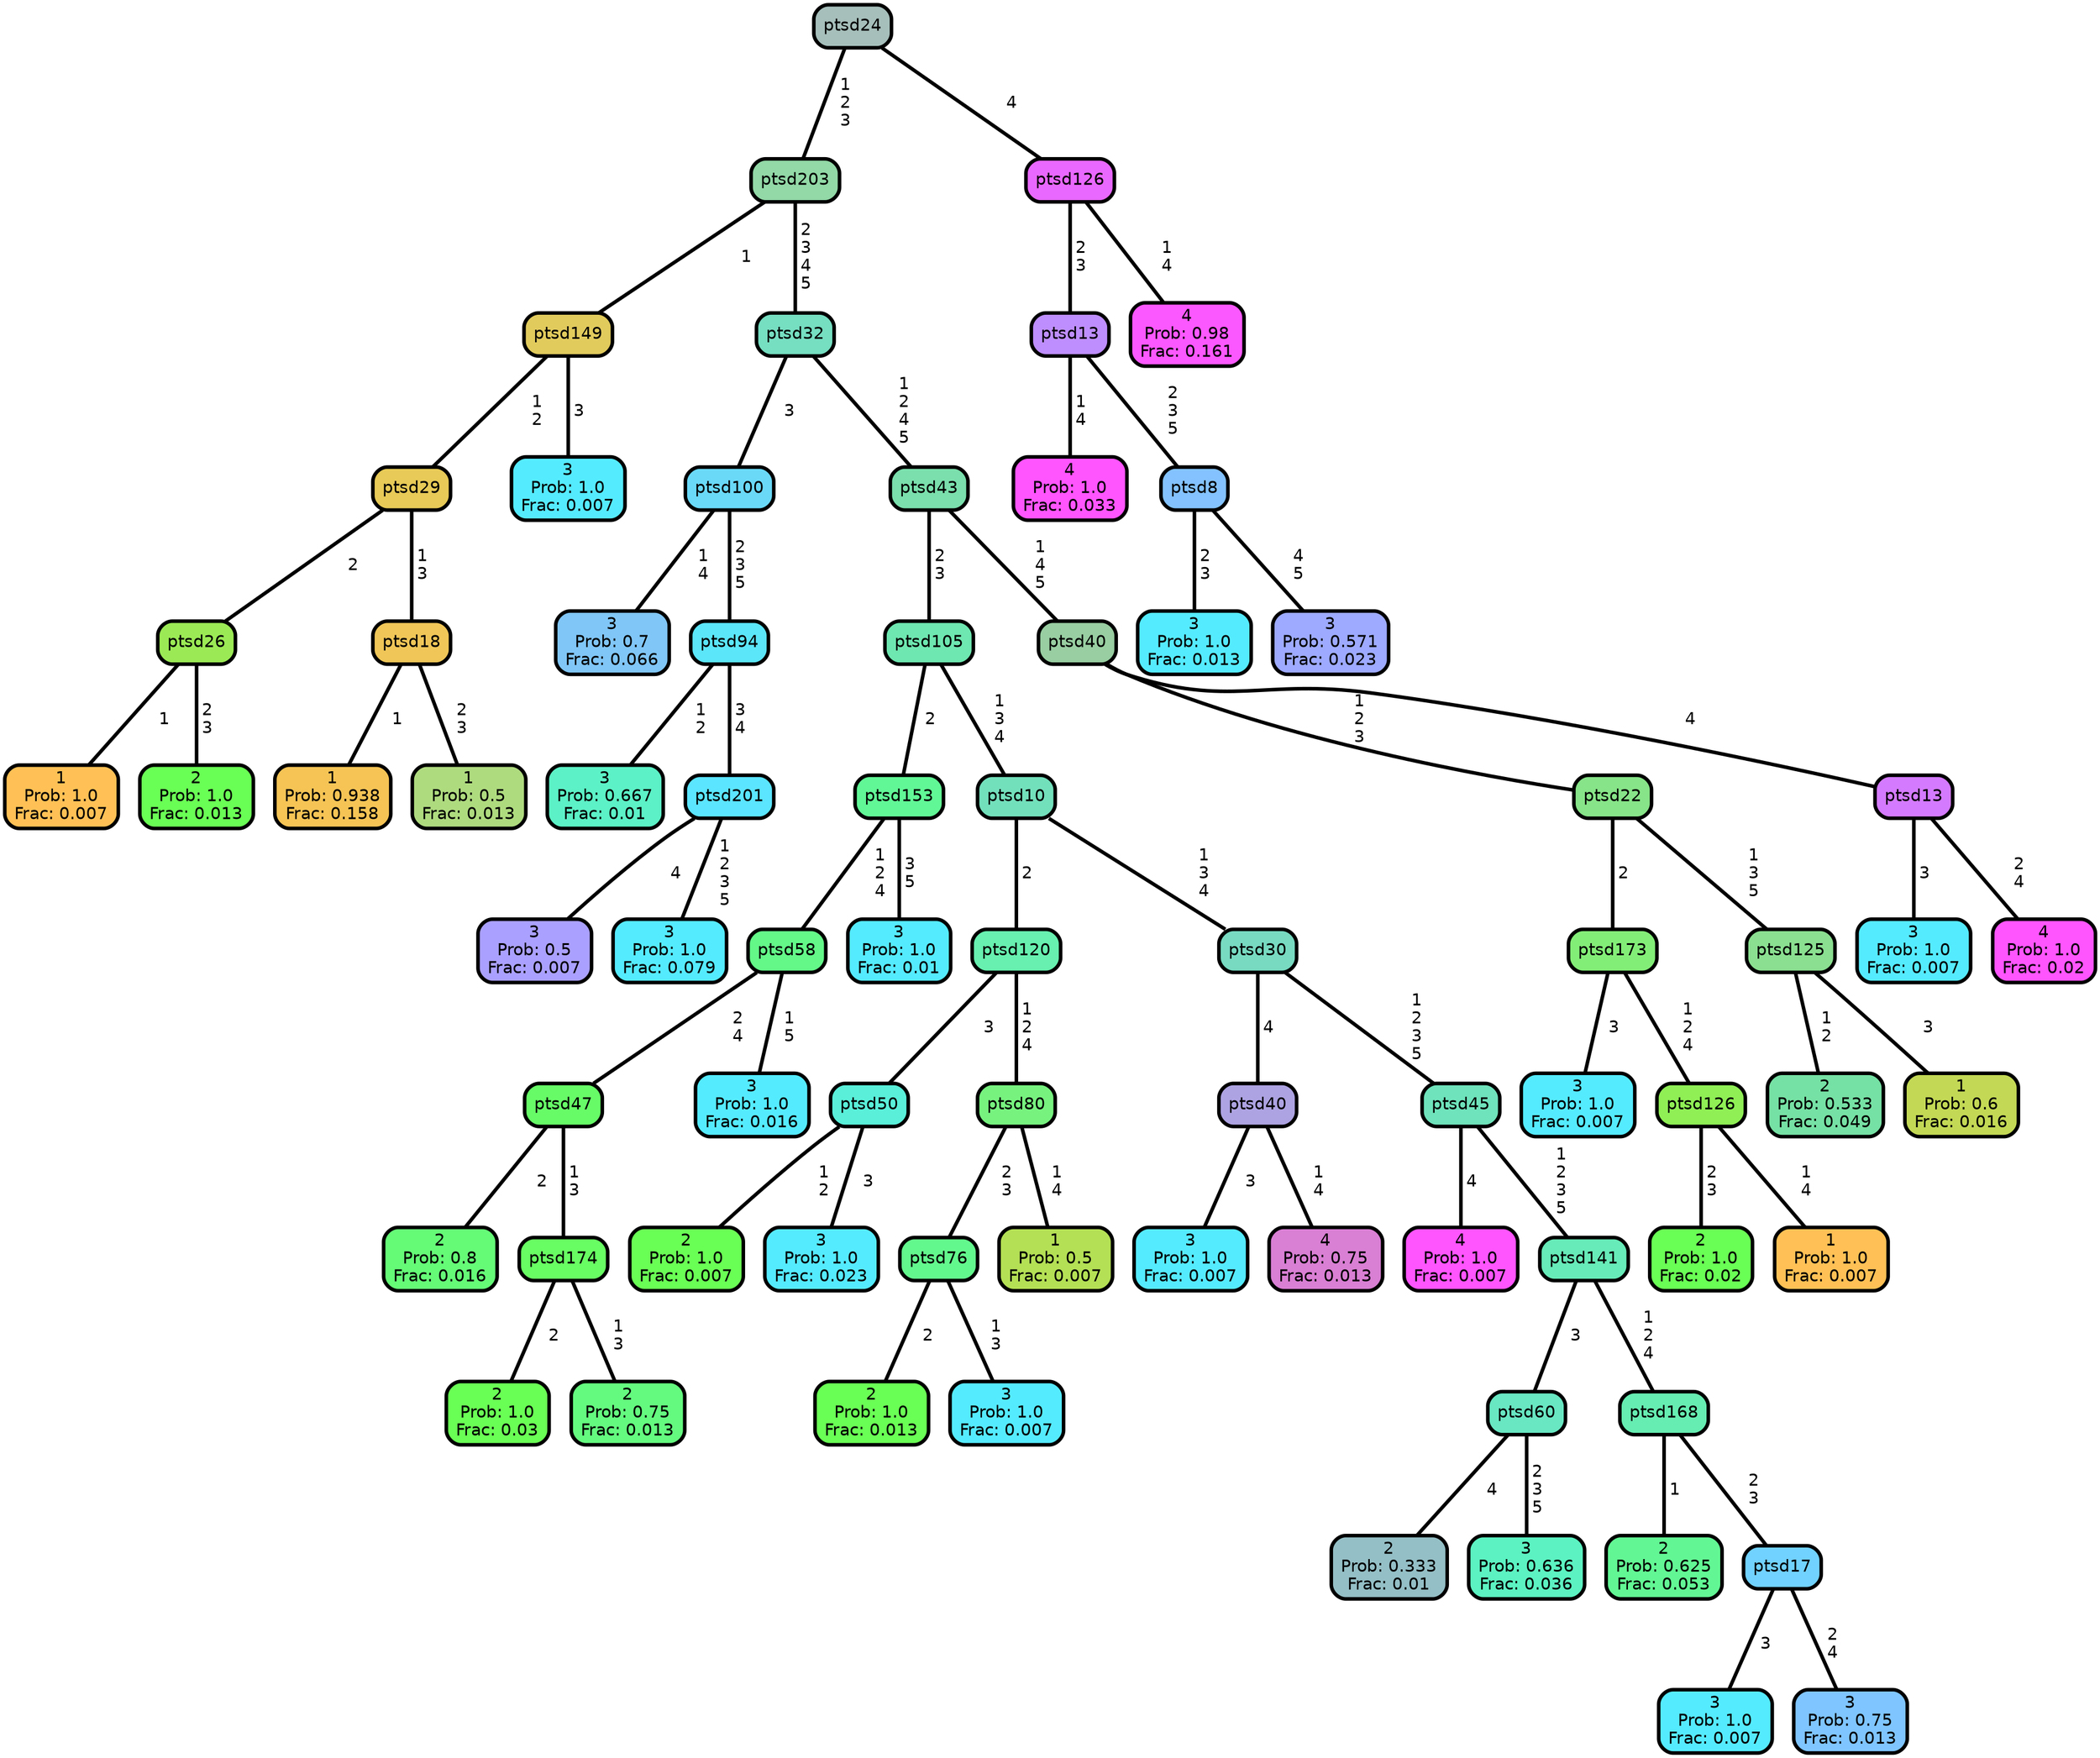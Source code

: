 graph Tree {
node [shape=box, style="filled, rounded",color="black",penwidth="3",fontcolor="black",                 fontname=helvetica] ;
graph [ranksep="0 equally", splines=straight,                 bgcolor=transparent, dpi=200] ;
edge [fontname=helvetica, color=black] ;
0 [label="1
Prob: 1.0
Frac: 0.007", fillcolor="#ffc155"] ;
1 [label="ptsd26", fillcolor="#9bea55"] ;
2 [label="2
Prob: 1.0
Frac: 0.013", fillcolor="#6aff55"] ;
3 [label="ptsd29", fillcolor="#e7ca57"] ;
4 [label="1
Prob: 0.938
Frac: 0.158", fillcolor="#f5c455"] ;
5 [label="ptsd18", fillcolor="#f0c658"] ;
6 [label="1
Prob: 0.5
Frac: 0.013", fillcolor="#afdb7f"] ;
7 [label="ptsd149", fillcolor="#e2cb5d"] ;
8 [label="3
Prob: 1.0
Frac: 0.007", fillcolor="#55ebff"] ;
9 [label="ptsd203", fillcolor="#92d9a7"] ;
10 [label="3
Prob: 0.7
Frac: 0.066", fillcolor="#80c6f6"] ;
11 [label="ptsd100", fillcolor="#6ad9f8"] ;
12 [label="3
Prob: 0.667
Frac: 0.01", fillcolor="#5cf1c6"] ;
13 [label="ptsd94", fillcolor="#5be6f9"] ;
14 [label="3
Prob: 0.5
Frac: 0.007", fillcolor="#aaa0ff"] ;
15 [label="ptsd201", fillcolor="#5be5ff"] ;
16 [label="3
Prob: 1.0
Frac: 0.079", fillcolor="#55ebff"] ;
17 [label="ptsd32", fillcolor="#76dec1"] ;
18 [label="2
Prob: 0.8
Frac: 0.016", fillcolor="#65fb77"] ;
19 [label="ptsd47", fillcolor="#67fc67"] ;
20 [label="2
Prob: 1.0
Frac: 0.03", fillcolor="#6aff55"] ;
21 [label="ptsd174", fillcolor="#68fd62"] ;
22 [label="2
Prob: 0.75
Frac: 0.013", fillcolor="#64fa7f"] ;
23 [label="ptsd58", fillcolor="#63f888"] ;
24 [label="3
Prob: 1.0
Frac: 0.016", fillcolor="#55ebff"] ;
25 [label="ptsd153", fillcolor="#61f796"] ;
26 [label="3
Prob: 1.0
Frac: 0.01", fillcolor="#55ebff"] ;
27 [label="ptsd105", fillcolor="#6ee7b0"] ;
28 [label="2
Prob: 1.0
Frac: 0.007", fillcolor="#6aff55"] ;
29 [label="ptsd50", fillcolor="#59efd9"] ;
30 [label="3
Prob: 1.0
Frac: 0.023", fillcolor="#55ebff"] ;
31 [label="ptsd120", fillcolor="#67f0af"] ;
32 [label="2
Prob: 1.0
Frac: 0.013", fillcolor="#6aff55"] ;
33 [label="ptsd76", fillcolor="#63f88d"] ;
34 [label="3
Prob: 1.0
Frac: 0.007", fillcolor="#55ebff"] ;
35 [label="ptsd80", fillcolor="#77f27f"] ;
36 [label="1
Prob: 0.5
Frac: 0.007", fillcolor="#b4e055"] ;
37 [label="ptsd10", fillcolor="#73e0bc"] ;
38 [label="3
Prob: 1.0
Frac: 0.007", fillcolor="#55ebff"] ;
39 [label="ptsd40", fillcolor="#ada3e2"] ;
40 [label="4
Prob: 0.75
Frac: 0.013", fillcolor="#d97fd4"] ;
41 [label="ptsd30", fillcolor="#77dac1"] ;
42 [label="4
Prob: 1.0
Frac: 0.007", fillcolor="#ff55ff"] ;
43 [label="ptsd45", fillcolor="#6fe3bb"] ;
44 [label="2
Prob: 0.333
Frac: 0.01", fillcolor="#94bfc6"] ;
45 [label="ptsd60", fillcolor="#68e7c2"] ;
46 [label="3
Prob: 0.636
Frac: 0.036", fillcolor="#5cf2c1"] ;
47 [label="ptsd141", fillcolor="#67ebb8"] ;
48 [label="2
Prob: 0.625
Frac: 0.053", fillcolor="#62f794"] ;
49 [label="ptsd168", fillcolor="#66edb1"] ;
50 [label="3
Prob: 1.0
Frac: 0.007", fillcolor="#55ebff"] ;
51 [label="ptsd17", fillcolor="#71d2ff"] ;
52 [label="3
Prob: 0.75
Frac: 0.013", fillcolor="#7fc5ff"] ;
53 [label="ptsd43", fillcolor="#7adfac"] ;
54 [label="3
Prob: 1.0
Frac: 0.007", fillcolor="#55ebff"] ;
55 [label="ptsd173", fillcolor="#83ee77"] ;
56 [label="2
Prob: 1.0
Frac: 0.02", fillcolor="#6aff55"] ;
57 [label="ptsd126", fillcolor="#8fef55"] ;
58 [label="1
Prob: 1.0
Frac: 0.007", fillcolor="#ffc155"] ;
59 [label="ptsd22", fillcolor="#87e488"] ;
60 [label="2
Prob: 0.533
Frac: 0.049", fillcolor="#76e1a4"] ;
61 [label="ptsd125", fillcolor="#8adf90"] ;
62 [label="1
Prob: 0.6
Frac: 0.016", fillcolor="#c3d955"] ;
63 [label="ptsd40", fillcolor="#98cea1"] ;
64 [label="3
Prob: 1.0
Frac: 0.007", fillcolor="#55ebff"] ;
65 [label="ptsd13", fillcolor="#d47aff"] ;
66 [label="4
Prob: 1.0
Frac: 0.02", fillcolor="#ff55ff"] ;
67 [label="ptsd24", fillcolor="#a6bfbb"] ;
68 [label="4
Prob: 1.0
Frac: 0.033", fillcolor="#ff55ff"] ;
69 [label="ptsd13", fillcolor="#be8eff"] ;
70 [label="3
Prob: 1.0
Frac: 0.013", fillcolor="#55ebff"] ;
71 [label="ptsd8", fillcolor="#83c2ff"] ;
72 [label="3
Prob: 0.571
Frac: 0.023", fillcolor="#9daaff"] ;
73 [label="ptsd126", fillcolor="#e968ff"] ;
74 [label="4
Prob: 0.98
Frac: 0.161", fillcolor="#fb58ff"] ;
1 -- 0 [label=" 1",penwidth=3] ;
1 -- 2 [label=" 2\n 3",penwidth=3] ;
3 -- 1 [label=" 2",penwidth=3] ;
3 -- 5 [label=" 1\n 3",penwidth=3] ;
5 -- 4 [label=" 1",penwidth=3] ;
5 -- 6 [label=" 2\n 3",penwidth=3] ;
7 -- 3 [label=" 1\n 2",penwidth=3] ;
7 -- 8 [label=" 3",penwidth=3] ;
9 -- 7 [label=" 1",penwidth=3] ;
9 -- 17 [label=" 2\n 3\n 4\n 5",penwidth=3] ;
11 -- 10 [label=" 1\n 4",penwidth=3] ;
11 -- 13 [label=" 2\n 3\n 5",penwidth=3] ;
13 -- 12 [label=" 1\n 2",penwidth=3] ;
13 -- 15 [label=" 3\n 4",penwidth=3] ;
15 -- 14 [label=" 4",penwidth=3] ;
15 -- 16 [label=" 1\n 2\n 3\n 5",penwidth=3] ;
17 -- 11 [label=" 3",penwidth=3] ;
17 -- 53 [label=" 1\n 2\n 4\n 5",penwidth=3] ;
19 -- 18 [label=" 2",penwidth=3] ;
19 -- 21 [label=" 1\n 3",penwidth=3] ;
21 -- 20 [label=" 2",penwidth=3] ;
21 -- 22 [label=" 1\n 3",penwidth=3] ;
23 -- 19 [label=" 2\n 4",penwidth=3] ;
23 -- 24 [label=" 1\n 5",penwidth=3] ;
25 -- 23 [label=" 1\n 2\n 4",penwidth=3] ;
25 -- 26 [label=" 3\n 5",penwidth=3] ;
27 -- 25 [label=" 2",penwidth=3] ;
27 -- 37 [label=" 1\n 3\n 4",penwidth=3] ;
29 -- 28 [label=" 1\n 2",penwidth=3] ;
29 -- 30 [label=" 3",penwidth=3] ;
31 -- 29 [label=" 3",penwidth=3] ;
31 -- 35 [label=" 1\n 2\n 4",penwidth=3] ;
33 -- 32 [label=" 2",penwidth=3] ;
33 -- 34 [label=" 1\n 3",penwidth=3] ;
35 -- 33 [label=" 2\n 3",penwidth=3] ;
35 -- 36 [label=" 1\n 4",penwidth=3] ;
37 -- 31 [label=" 2",penwidth=3] ;
37 -- 41 [label=" 1\n 3\n 4",penwidth=3] ;
39 -- 38 [label=" 3",penwidth=3] ;
39 -- 40 [label=" 1\n 4",penwidth=3] ;
41 -- 39 [label=" 4",penwidth=3] ;
41 -- 43 [label=" 1\n 2\n 3\n 5",penwidth=3] ;
43 -- 42 [label=" 4",penwidth=3] ;
43 -- 47 [label=" 1\n 2\n 3\n 5",penwidth=3] ;
45 -- 44 [label=" 4",penwidth=3] ;
45 -- 46 [label=" 2\n 3\n 5",penwidth=3] ;
47 -- 45 [label=" 3",penwidth=3] ;
47 -- 49 [label=" 1\n 2\n 4",penwidth=3] ;
49 -- 48 [label=" 1",penwidth=3] ;
49 -- 51 [label=" 2\n 3",penwidth=3] ;
51 -- 50 [label=" 3",penwidth=3] ;
51 -- 52 [label=" 2\n 4",penwidth=3] ;
53 -- 27 [label=" 2\n 3",penwidth=3] ;
53 -- 63 [label=" 1\n 4\n 5",penwidth=3] ;
55 -- 54 [label=" 3",penwidth=3] ;
55 -- 57 [label=" 1\n 2\n 4",penwidth=3] ;
57 -- 56 [label=" 2\n 3",penwidth=3] ;
57 -- 58 [label=" 1\n 4",penwidth=3] ;
59 -- 55 [label=" 2",penwidth=3] ;
59 -- 61 [label=" 1\n 3\n 5",penwidth=3] ;
61 -- 60 [label=" 1\n 2",penwidth=3] ;
61 -- 62 [label=" 3",penwidth=3] ;
63 -- 59 [label=" 1\n 2\n 3",penwidth=3] ;
63 -- 65 [label=" 4",penwidth=3] ;
65 -- 64 [label=" 3",penwidth=3] ;
65 -- 66 [label=" 2\n 4",penwidth=3] ;
67 -- 9 [label=" 1\n 2\n 3",penwidth=3] ;
67 -- 73 [label=" 4",penwidth=3] ;
69 -- 68 [label=" 1\n 4",penwidth=3] ;
69 -- 71 [label=" 2\n 3\n 5",penwidth=3] ;
71 -- 70 [label=" 2\n 3",penwidth=3] ;
71 -- 72 [label=" 4\n 5",penwidth=3] ;
73 -- 69 [label=" 2\n 3",penwidth=3] ;
73 -- 74 [label=" 1\n 4",penwidth=3] ;
{rank = same;}}